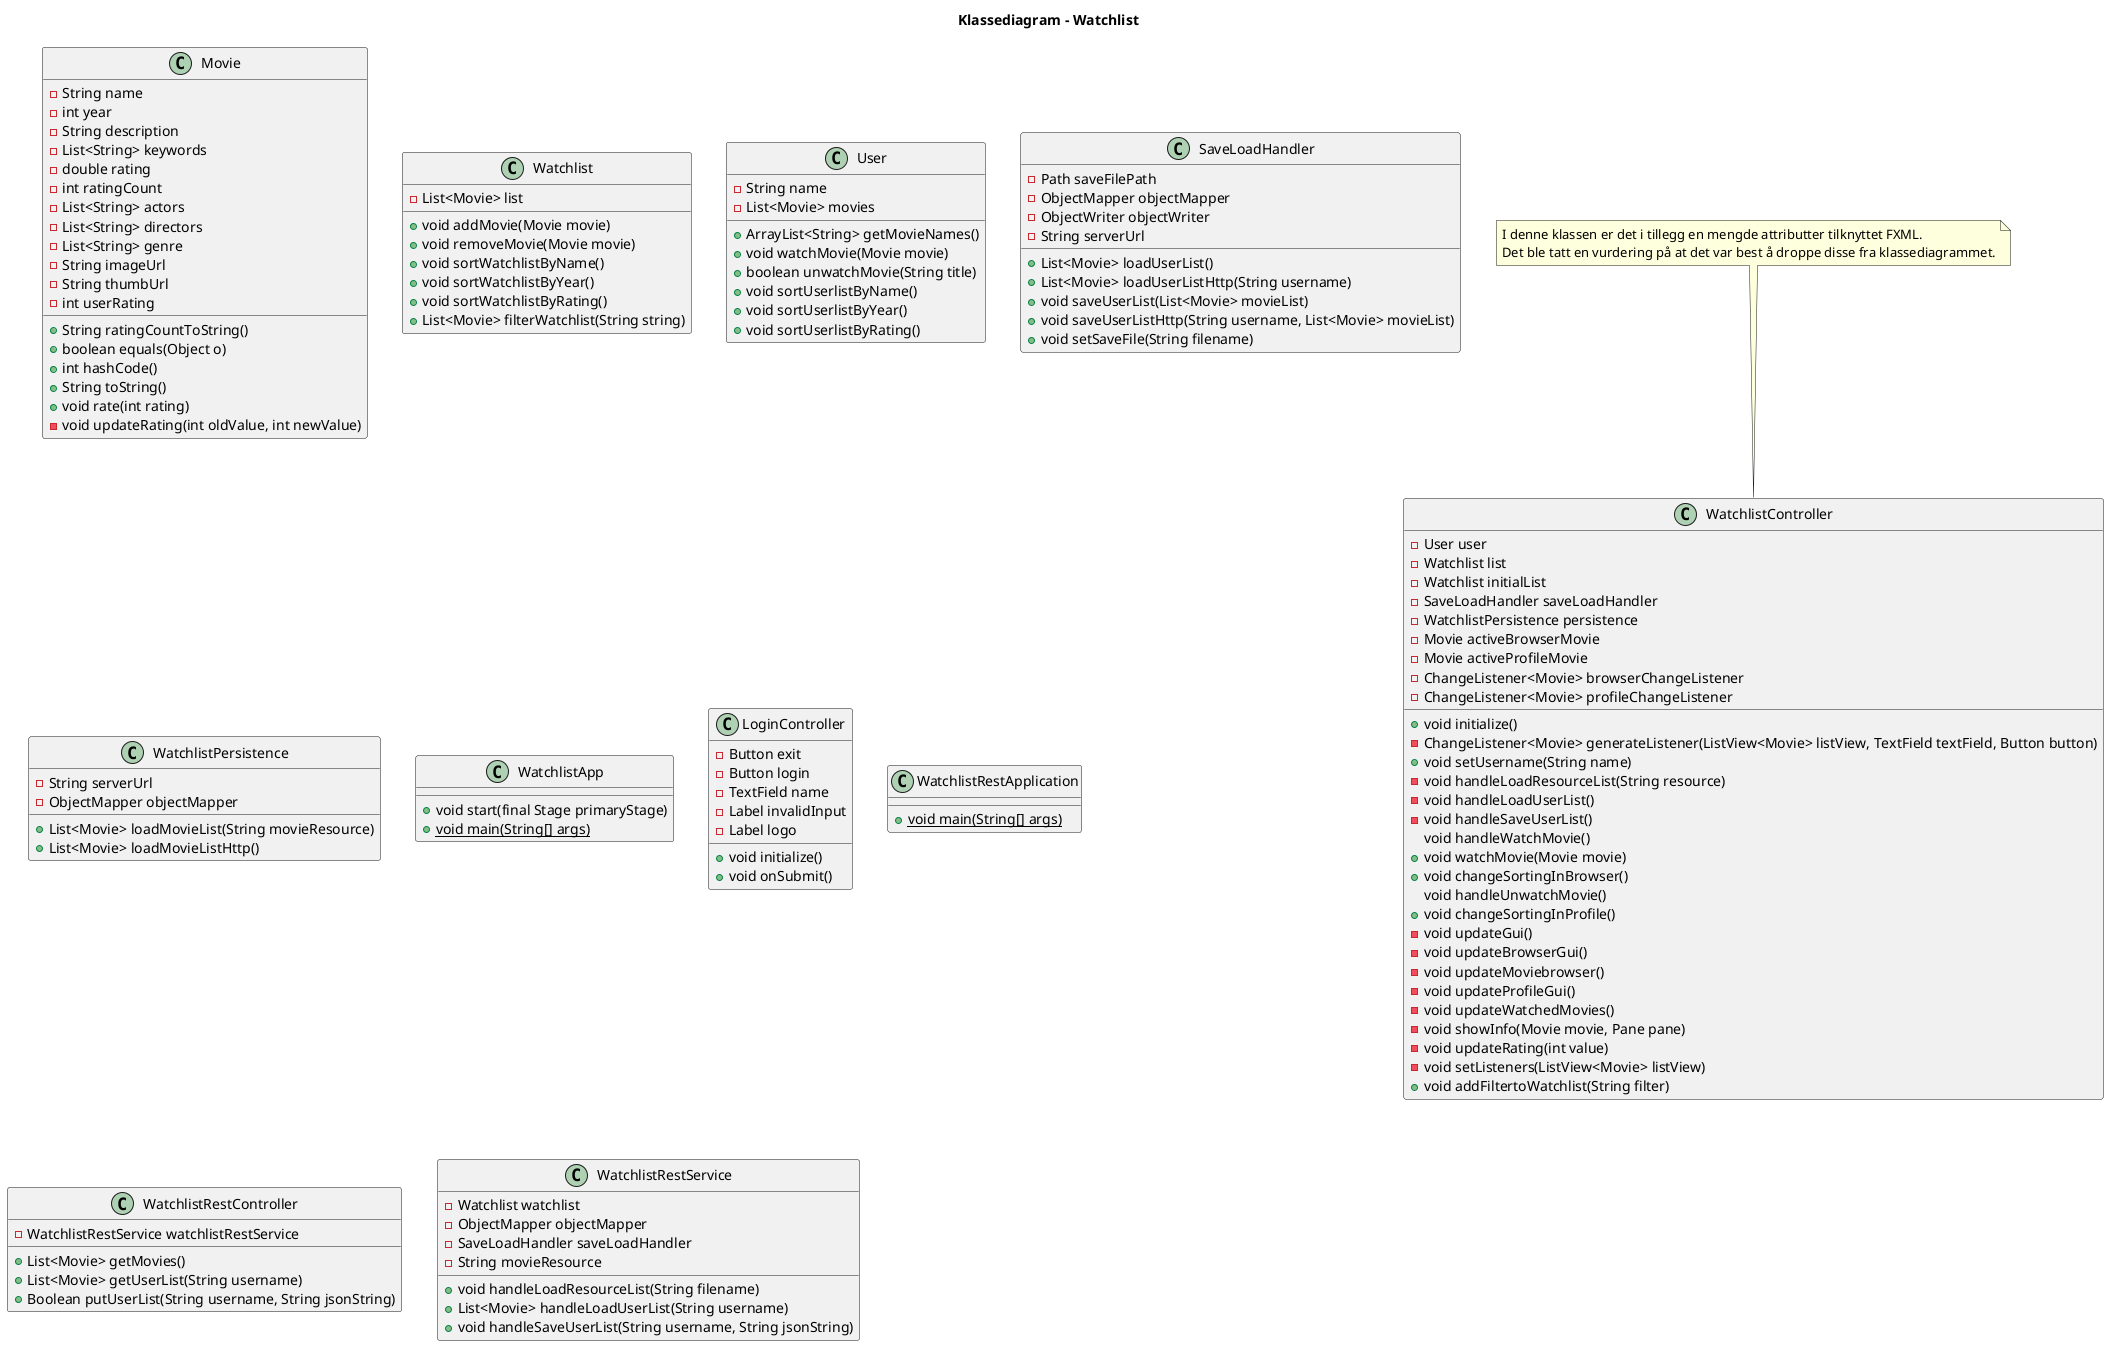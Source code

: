 @startuml klassediagram

title Klassediagram - Watchlist


class Movie {
    -String name
    -int year
    -String description
    -List<String> keywords
    -double rating
    -int ratingCount
    -List<String> actors
    -List<String> directors
    -List<String> genre
    -String imageUrl
    -String thumbUrl
    -int userRating
    +String ratingCountToString()
    +boolean equals(Object o)
    +int hashCode()
    +String toString()
    +void rate(int rating)
    -void updateRating(int oldValue, int newValue)
}

class Watchlist {
    -List<Movie> list
    +void addMovie(Movie movie)
    +void removeMovie(Movie movie)
    +void sortWatchlistByName()
    +void sortWatchlistByYear()
    +void sortWatchlistByRating()
    +List<Movie> filterWatchlist(String string)
}

class User {
    -String name
    -List<Movie> movies
    +ArrayList<String> getMovieNames()
    +void watchMovie(Movie movie)
    +boolean unwatchMovie(String title)
    +void sortUserlistByName()
    +void sortUserlistByYear()
    +void sortUserlistByRating()
}

class SaveLoadHandler {
    -Path saveFilePath
    -ObjectMapper objectMapper
    -ObjectWriter objectWriter
    -String serverUrl
    +List<Movie> loadUserList()
    +List<Movie> loadUserListHttp(String username)
    +void saveUserList(List<Movie> movieList)
    +void saveUserListHttp(String username, List<Movie> movieList)
    +void setSaveFile(String filename)
}

class WatchlistPersistence {
    -String serverUrl
    -ObjectMapper objectMapper
    +List<Movie> loadMovieList(String movieResource)
    +List<Movie> loadMovieListHttp()
}

class WatchlistApp {
    +void start(final Stage primaryStage)
    +{static} void main(String[] args)
}

class WatchlistController {
    -User user
    -Watchlist list
    -Watchlist initialList
    -SaveLoadHandler saveLoadHandler
    -WatchlistPersistence persistence
    -Movie activeBrowserMovie
    -Movie activeProfileMovie
    -ChangeListener<Movie> browserChangeListener
    -ChangeListener<Movie> profileChangeListener
    +void initialize()
    -ChangeListener<Movie> generateListener(ListView<Movie> listView, TextField textField, Button button)
    +void setUsername(String name)
    -void handleLoadResourceList(String resource)
    -void handleLoadUserList()
    -void handleSaveUserList()
    void handleWatchMovie()
    +void watchMovie(Movie movie)
    +void changeSortingInBrowser()
    void handleUnwatchMovie()
    +void changeSortingInProfile()
    -void updateGui()
    -void updateBrowserGui()
    -void updateMoviebrowser()
    -void updateProfileGui()
    -void updateWatchedMovies()
    -void showInfo(Movie movie, Pane pane)
    -void updateRating(int value)
    -void setListeners(ListView<Movie> listView)
    +void addFiltertoWatchlist(String filter)
}
note top
    I denne klassen er det i tillegg en mengde attributter tilknyttet FXML.
    Det ble tatt en vurdering på at det var best å droppe disse fra klassediagrammet.
end note

class LoginController {
    -Button exit
    -Button login
    -TextField name
    -Label invalidInput
    -Label logo
    +void initialize()
    +void onSubmit()
}

class WatchlistRestApplication {
    +{static} void main(String[] args)
}

class WatchlistRestController {
    -WatchlistRestService watchlistRestService
    +List<Movie> getMovies()
    +List<Movie> getUserList(String username)
    +Boolean putUserList(String username, String jsonString)
}

class WatchlistRestService {
    -Watchlist watchlist
    -ObjectMapper objectMapper
    -SaveLoadHandler saveLoadHandler
    -String movieResource
    +void handleLoadResourceList(String filename)
    +List<Movie> handleLoadUserList(String username)
    +void handleSaveUserList(String username, String jsonString)
}

@enduml